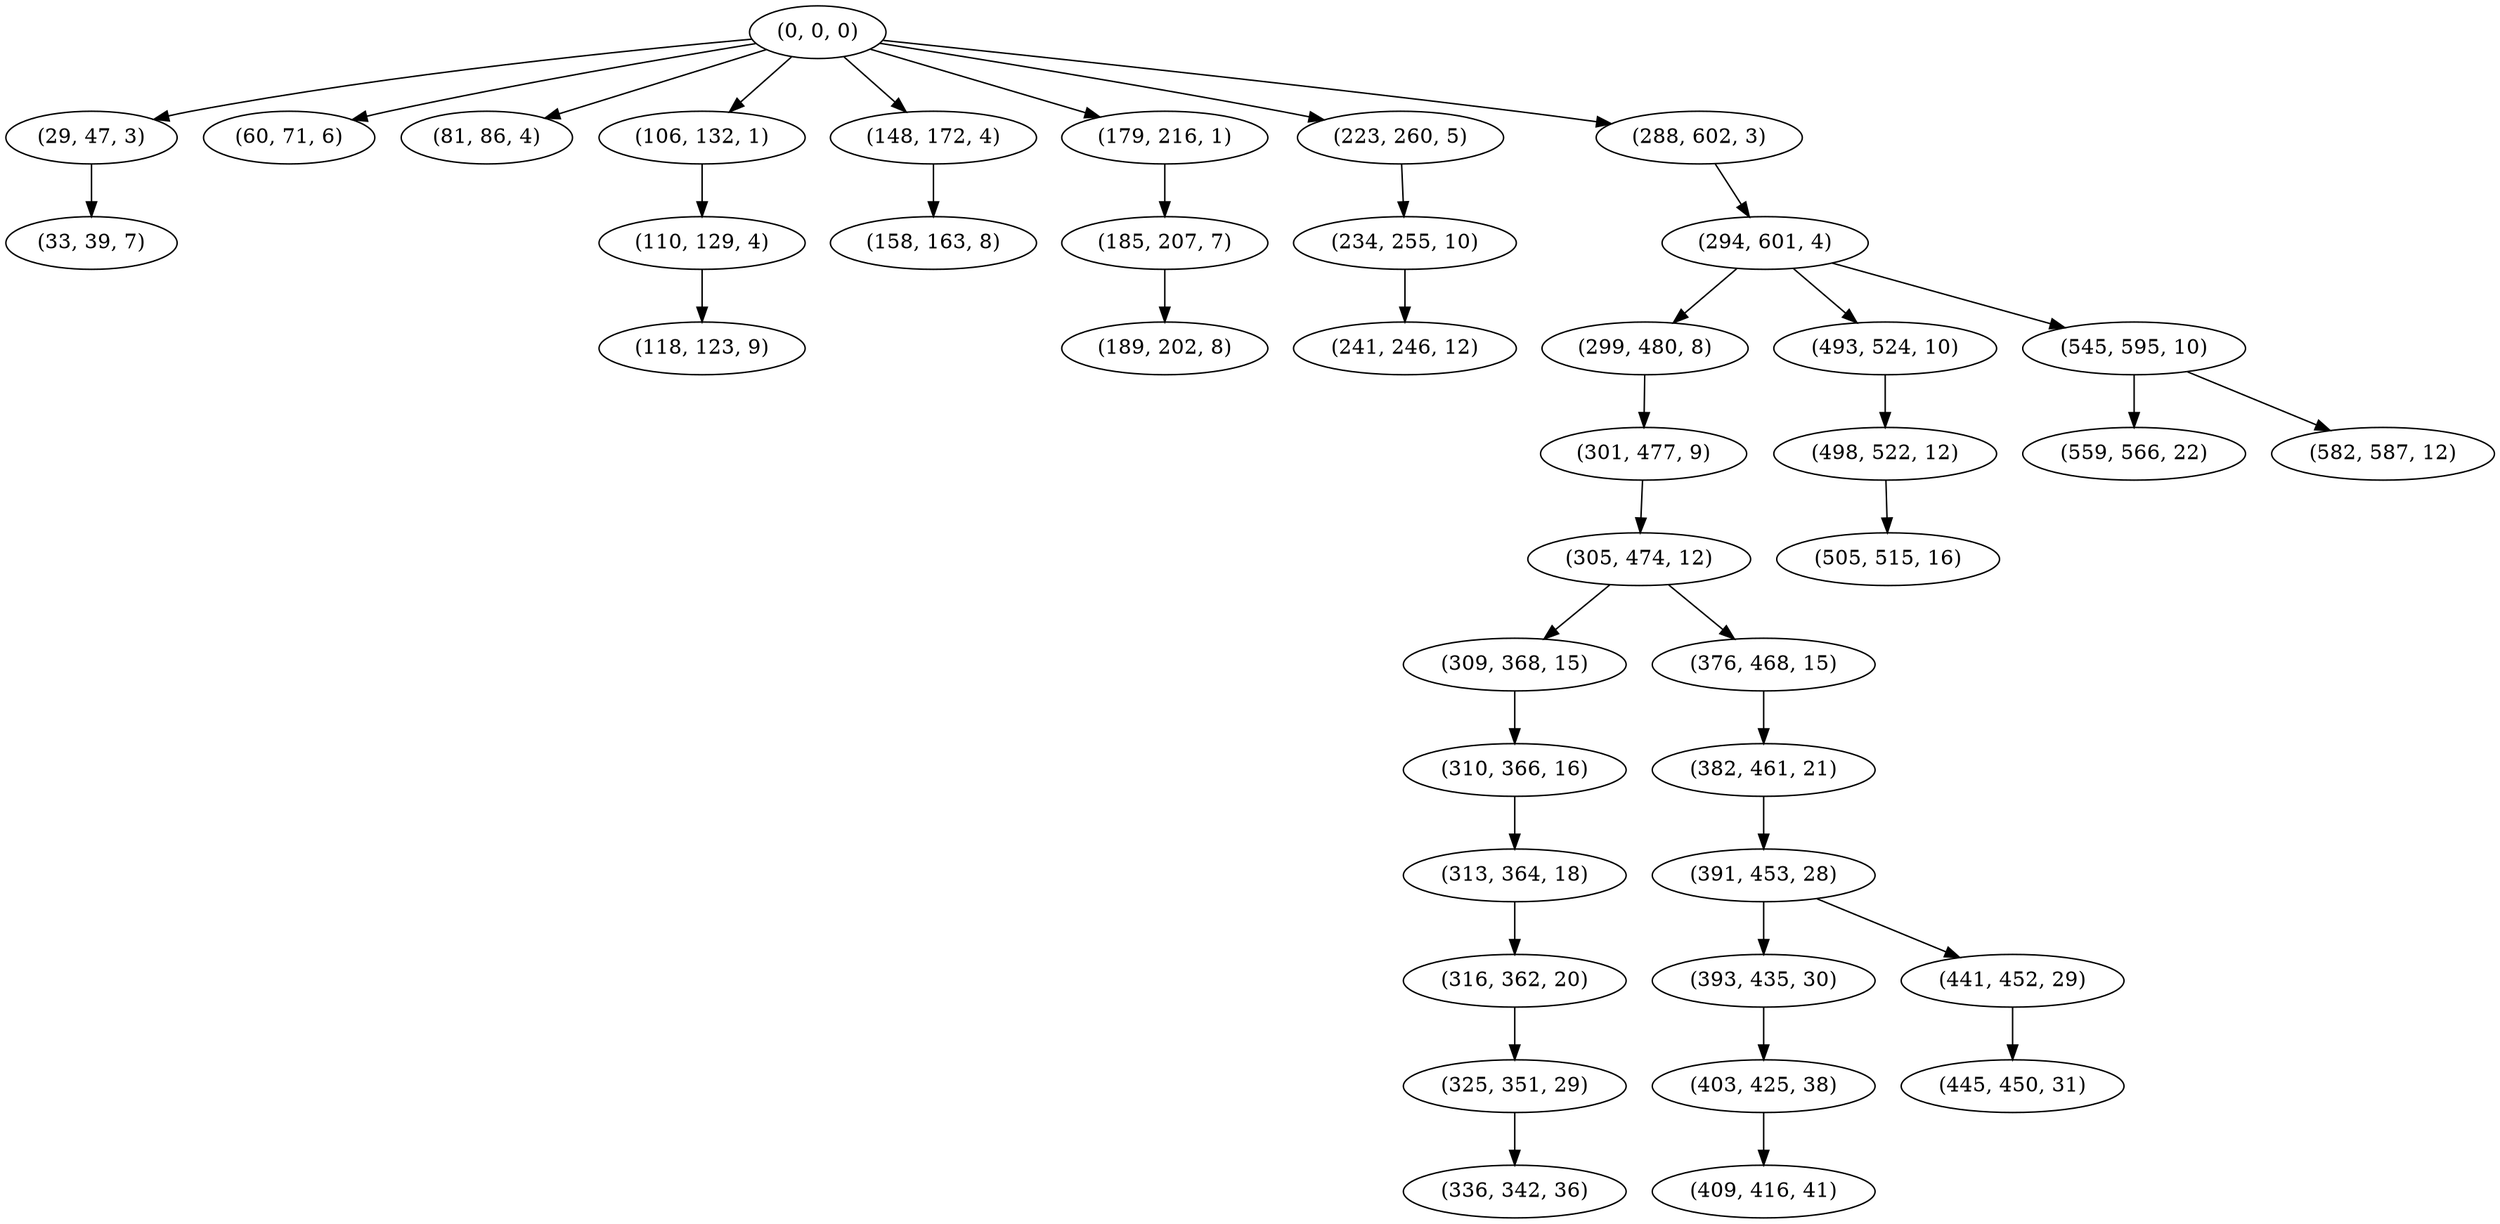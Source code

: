 digraph tree {
    "(0, 0, 0)";
    "(29, 47, 3)";
    "(33, 39, 7)";
    "(60, 71, 6)";
    "(81, 86, 4)";
    "(106, 132, 1)";
    "(110, 129, 4)";
    "(118, 123, 9)";
    "(148, 172, 4)";
    "(158, 163, 8)";
    "(179, 216, 1)";
    "(185, 207, 7)";
    "(189, 202, 8)";
    "(223, 260, 5)";
    "(234, 255, 10)";
    "(241, 246, 12)";
    "(288, 602, 3)";
    "(294, 601, 4)";
    "(299, 480, 8)";
    "(301, 477, 9)";
    "(305, 474, 12)";
    "(309, 368, 15)";
    "(310, 366, 16)";
    "(313, 364, 18)";
    "(316, 362, 20)";
    "(325, 351, 29)";
    "(336, 342, 36)";
    "(376, 468, 15)";
    "(382, 461, 21)";
    "(391, 453, 28)";
    "(393, 435, 30)";
    "(403, 425, 38)";
    "(409, 416, 41)";
    "(441, 452, 29)";
    "(445, 450, 31)";
    "(493, 524, 10)";
    "(498, 522, 12)";
    "(505, 515, 16)";
    "(545, 595, 10)";
    "(559, 566, 22)";
    "(582, 587, 12)";
    "(0, 0, 0)" -> "(29, 47, 3)";
    "(0, 0, 0)" -> "(60, 71, 6)";
    "(0, 0, 0)" -> "(81, 86, 4)";
    "(0, 0, 0)" -> "(106, 132, 1)";
    "(0, 0, 0)" -> "(148, 172, 4)";
    "(0, 0, 0)" -> "(179, 216, 1)";
    "(0, 0, 0)" -> "(223, 260, 5)";
    "(0, 0, 0)" -> "(288, 602, 3)";
    "(29, 47, 3)" -> "(33, 39, 7)";
    "(106, 132, 1)" -> "(110, 129, 4)";
    "(110, 129, 4)" -> "(118, 123, 9)";
    "(148, 172, 4)" -> "(158, 163, 8)";
    "(179, 216, 1)" -> "(185, 207, 7)";
    "(185, 207, 7)" -> "(189, 202, 8)";
    "(223, 260, 5)" -> "(234, 255, 10)";
    "(234, 255, 10)" -> "(241, 246, 12)";
    "(288, 602, 3)" -> "(294, 601, 4)";
    "(294, 601, 4)" -> "(299, 480, 8)";
    "(294, 601, 4)" -> "(493, 524, 10)";
    "(294, 601, 4)" -> "(545, 595, 10)";
    "(299, 480, 8)" -> "(301, 477, 9)";
    "(301, 477, 9)" -> "(305, 474, 12)";
    "(305, 474, 12)" -> "(309, 368, 15)";
    "(305, 474, 12)" -> "(376, 468, 15)";
    "(309, 368, 15)" -> "(310, 366, 16)";
    "(310, 366, 16)" -> "(313, 364, 18)";
    "(313, 364, 18)" -> "(316, 362, 20)";
    "(316, 362, 20)" -> "(325, 351, 29)";
    "(325, 351, 29)" -> "(336, 342, 36)";
    "(376, 468, 15)" -> "(382, 461, 21)";
    "(382, 461, 21)" -> "(391, 453, 28)";
    "(391, 453, 28)" -> "(393, 435, 30)";
    "(391, 453, 28)" -> "(441, 452, 29)";
    "(393, 435, 30)" -> "(403, 425, 38)";
    "(403, 425, 38)" -> "(409, 416, 41)";
    "(441, 452, 29)" -> "(445, 450, 31)";
    "(493, 524, 10)" -> "(498, 522, 12)";
    "(498, 522, 12)" -> "(505, 515, 16)";
    "(545, 595, 10)" -> "(559, 566, 22)";
    "(545, 595, 10)" -> "(582, 587, 12)";
}
